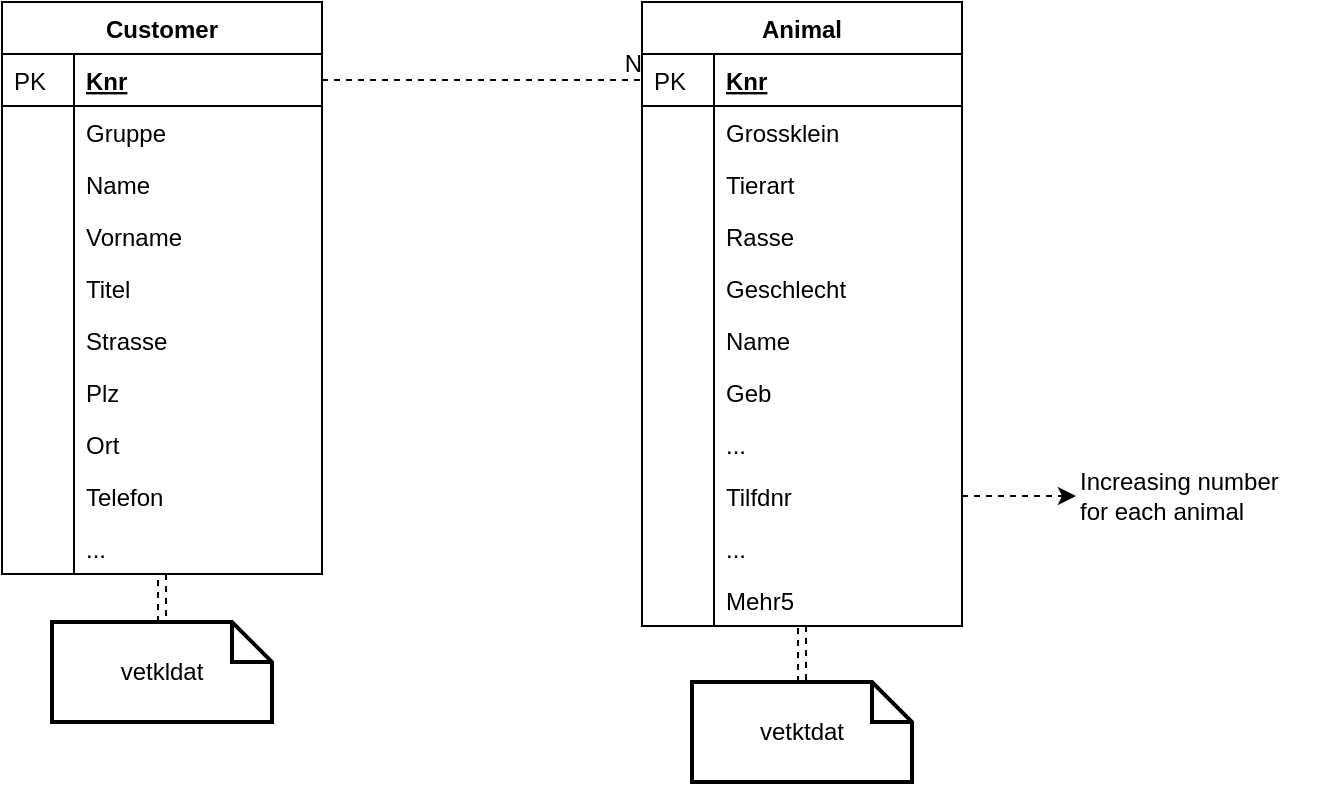 <mxfile version="12.6.6" type="device"><diagram id="C5RBs43oDa-KdzZeNtuy" name="Page-1"><mxGraphModel dx="837" dy="777" grid="1" gridSize="10" guides="1" tooltips="1" connect="1" arrows="1" fold="1" page="1" pageScale="1" pageWidth="827" pageHeight="1169" math="0" shadow="0"><root><mxCell id="WIyWlLk6GJQsqaUBKTNV-0"/><mxCell id="WIyWlLk6GJQsqaUBKTNV-1" parent="WIyWlLk6GJQsqaUBKTNV-0"/><mxCell id="zkfFHV4jXpPFQw0GAbJ--51" value="Customer" style="swimlane;fontStyle=1;childLayout=stackLayout;horizontal=1;startSize=26;horizontalStack=0;resizeParent=1;resizeLast=0;collapsible=1;marginBottom=0;rounded=0;shadow=0;strokeWidth=1;" parent="WIyWlLk6GJQsqaUBKTNV-1" vertex="1"><mxGeometry x="160" y="120" width="160" height="286" as="geometry"><mxRectangle x="20" y="80" width="160" height="26" as="alternateBounds"/></mxGeometry></mxCell><mxCell id="zkfFHV4jXpPFQw0GAbJ--52" value="Knr" style="shape=partialRectangle;top=0;left=0;right=0;bottom=1;align=left;verticalAlign=top;fillColor=none;spacingLeft=40;spacingRight=4;overflow=hidden;rotatable=0;points=[[0,0.5],[1,0.5]];portConstraint=eastwest;dropTarget=0;rounded=0;shadow=0;strokeWidth=1;fontStyle=5" parent="zkfFHV4jXpPFQw0GAbJ--51" vertex="1"><mxGeometry y="26" width="160" height="26" as="geometry"/></mxCell><mxCell id="zkfFHV4jXpPFQw0GAbJ--53" value="PK" style="shape=partialRectangle;top=0;left=0;bottom=0;fillColor=none;align=left;verticalAlign=top;spacingLeft=4;spacingRight=4;overflow=hidden;rotatable=0;points=[];portConstraint=eastwest;part=1;" parent="zkfFHV4jXpPFQw0GAbJ--52" vertex="1" connectable="0"><mxGeometry width="36" height="26" as="geometry"/></mxCell><mxCell id="zkfFHV4jXpPFQw0GAbJ--54" value="Gruppe" style="shape=partialRectangle;top=0;left=0;right=0;bottom=0;align=left;verticalAlign=top;fillColor=none;spacingLeft=40;spacingRight=4;overflow=hidden;rotatable=0;points=[[0,0.5],[1,0.5]];portConstraint=eastwest;dropTarget=0;rounded=0;shadow=0;strokeWidth=1;" parent="zkfFHV4jXpPFQw0GAbJ--51" vertex="1"><mxGeometry y="52" width="160" height="26" as="geometry"/></mxCell><mxCell id="zkfFHV4jXpPFQw0GAbJ--55" value="" style="shape=partialRectangle;top=0;left=0;bottom=0;fillColor=none;align=left;verticalAlign=top;spacingLeft=4;spacingRight=4;overflow=hidden;rotatable=0;points=[];portConstraint=eastwest;part=1;" parent="zkfFHV4jXpPFQw0GAbJ--54" vertex="1" connectable="0"><mxGeometry width="36" height="26" as="geometry"/></mxCell><mxCell id="XitENdQ71BVjV8tZjBRD-0" value="Name" style="shape=partialRectangle;top=0;left=0;right=0;bottom=0;align=left;verticalAlign=top;fillColor=none;spacingLeft=40;spacingRight=4;overflow=hidden;rotatable=0;points=[[0,0.5],[1,0.5]];portConstraint=eastwest;dropTarget=0;rounded=0;shadow=0;strokeWidth=1;" vertex="1" parent="zkfFHV4jXpPFQw0GAbJ--51"><mxGeometry y="78" width="160" height="26" as="geometry"/></mxCell><mxCell id="XitENdQ71BVjV8tZjBRD-1" value="" style="shape=partialRectangle;top=0;left=0;bottom=0;fillColor=none;align=left;verticalAlign=top;spacingLeft=4;spacingRight=4;overflow=hidden;rotatable=0;points=[];portConstraint=eastwest;part=1;" vertex="1" connectable="0" parent="XitENdQ71BVjV8tZjBRD-0"><mxGeometry width="36" height="26" as="geometry"/></mxCell><mxCell id="XitENdQ71BVjV8tZjBRD-4" value="Vorname" style="shape=partialRectangle;top=0;left=0;right=0;bottom=0;align=left;verticalAlign=top;fillColor=none;spacingLeft=40;spacingRight=4;overflow=hidden;rotatable=0;points=[[0,0.5],[1,0.5]];portConstraint=eastwest;dropTarget=0;rounded=0;shadow=0;strokeWidth=1;" vertex="1" parent="zkfFHV4jXpPFQw0GAbJ--51"><mxGeometry y="104" width="160" height="26" as="geometry"/></mxCell><mxCell id="XitENdQ71BVjV8tZjBRD-5" value="" style="shape=partialRectangle;top=0;left=0;bottom=0;fillColor=none;align=left;verticalAlign=top;spacingLeft=4;spacingRight=4;overflow=hidden;rotatable=0;points=[];portConstraint=eastwest;part=1;" vertex="1" connectable="0" parent="XitENdQ71BVjV8tZjBRD-4"><mxGeometry width="36" height="26" as="geometry"/></mxCell><mxCell id="XitENdQ71BVjV8tZjBRD-8" value="Titel" style="shape=partialRectangle;top=0;left=0;right=0;bottom=0;align=left;verticalAlign=top;fillColor=none;spacingLeft=40;spacingRight=4;overflow=hidden;rotatable=0;points=[[0,0.5],[1,0.5]];portConstraint=eastwest;dropTarget=0;rounded=0;shadow=0;strokeWidth=1;" vertex="1" parent="zkfFHV4jXpPFQw0GAbJ--51"><mxGeometry y="130" width="160" height="26" as="geometry"/></mxCell><mxCell id="XitENdQ71BVjV8tZjBRD-9" value="" style="shape=partialRectangle;top=0;left=0;bottom=0;fillColor=none;align=left;verticalAlign=top;spacingLeft=4;spacingRight=4;overflow=hidden;rotatable=0;points=[];portConstraint=eastwest;part=1;" vertex="1" connectable="0" parent="XitENdQ71BVjV8tZjBRD-8"><mxGeometry width="36" height="26" as="geometry"/></mxCell><mxCell id="XitENdQ71BVjV8tZjBRD-10" value="Strasse" style="shape=partialRectangle;top=0;left=0;right=0;bottom=0;align=left;verticalAlign=top;fillColor=none;spacingLeft=40;spacingRight=4;overflow=hidden;rotatable=0;points=[[0,0.5],[1,0.5]];portConstraint=eastwest;dropTarget=0;rounded=0;shadow=0;strokeWidth=1;" vertex="1" parent="zkfFHV4jXpPFQw0GAbJ--51"><mxGeometry y="156" width="160" height="26" as="geometry"/></mxCell><mxCell id="XitENdQ71BVjV8tZjBRD-11" value="" style="shape=partialRectangle;top=0;left=0;bottom=0;fillColor=none;align=left;verticalAlign=top;spacingLeft=4;spacingRight=4;overflow=hidden;rotatable=0;points=[];portConstraint=eastwest;part=1;" vertex="1" connectable="0" parent="XitENdQ71BVjV8tZjBRD-10"><mxGeometry width="36" height="26" as="geometry"/></mxCell><mxCell id="XitENdQ71BVjV8tZjBRD-12" value="Plz" style="shape=partialRectangle;top=0;left=0;right=0;bottom=0;align=left;verticalAlign=top;fillColor=none;spacingLeft=40;spacingRight=4;overflow=hidden;rotatable=0;points=[[0,0.5],[1,0.5]];portConstraint=eastwest;dropTarget=0;rounded=0;shadow=0;strokeWidth=1;" vertex="1" parent="zkfFHV4jXpPFQw0GAbJ--51"><mxGeometry y="182" width="160" height="26" as="geometry"/></mxCell><mxCell id="XitENdQ71BVjV8tZjBRD-13" value="" style="shape=partialRectangle;top=0;left=0;bottom=0;fillColor=none;align=left;verticalAlign=top;spacingLeft=4;spacingRight=4;overflow=hidden;rotatable=0;points=[];portConstraint=eastwest;part=1;" vertex="1" connectable="0" parent="XitENdQ71BVjV8tZjBRD-12"><mxGeometry width="36" height="26" as="geometry"/></mxCell><mxCell id="XitENdQ71BVjV8tZjBRD-14" value="Ort" style="shape=partialRectangle;top=0;left=0;right=0;bottom=0;align=left;verticalAlign=top;fillColor=none;spacingLeft=40;spacingRight=4;overflow=hidden;rotatable=0;points=[[0,0.5],[1,0.5]];portConstraint=eastwest;dropTarget=0;rounded=0;shadow=0;strokeWidth=1;" vertex="1" parent="zkfFHV4jXpPFQw0GAbJ--51"><mxGeometry y="208" width="160" height="26" as="geometry"/></mxCell><mxCell id="XitENdQ71BVjV8tZjBRD-15" value="" style="shape=partialRectangle;top=0;left=0;bottom=0;fillColor=none;align=left;verticalAlign=top;spacingLeft=4;spacingRight=4;overflow=hidden;rotatable=0;points=[];portConstraint=eastwest;part=1;" vertex="1" connectable="0" parent="XitENdQ71BVjV8tZjBRD-14"><mxGeometry width="36" height="26" as="geometry"/></mxCell><mxCell id="XitENdQ71BVjV8tZjBRD-16" value="Telefon" style="shape=partialRectangle;top=0;left=0;right=0;bottom=0;align=left;verticalAlign=top;fillColor=none;spacingLeft=40;spacingRight=4;overflow=hidden;rotatable=0;points=[[0,0.5],[1,0.5]];portConstraint=eastwest;dropTarget=0;rounded=0;shadow=0;strokeWidth=1;" vertex="1" parent="zkfFHV4jXpPFQw0GAbJ--51"><mxGeometry y="234" width="160" height="26" as="geometry"/></mxCell><mxCell id="XitENdQ71BVjV8tZjBRD-17" value="" style="shape=partialRectangle;top=0;left=0;bottom=0;fillColor=none;align=left;verticalAlign=top;spacingLeft=4;spacingRight=4;overflow=hidden;rotatable=0;points=[];portConstraint=eastwest;part=1;" vertex="1" connectable="0" parent="XitENdQ71BVjV8tZjBRD-16"><mxGeometry width="36" height="26" as="geometry"/></mxCell><mxCell id="XitENdQ71BVjV8tZjBRD-36" value="..." style="shape=partialRectangle;top=0;left=0;right=0;bottom=0;align=left;verticalAlign=top;fillColor=none;spacingLeft=40;spacingRight=4;overflow=hidden;rotatable=0;points=[[0,0.5],[1,0.5]];portConstraint=eastwest;dropTarget=0;rounded=0;shadow=0;strokeWidth=1;" vertex="1" parent="zkfFHV4jXpPFQw0GAbJ--51"><mxGeometry y="260" width="160" height="26" as="geometry"/></mxCell><mxCell id="XitENdQ71BVjV8tZjBRD-37" value="" style="shape=partialRectangle;top=0;left=0;bottom=0;fillColor=none;align=left;verticalAlign=top;spacingLeft=4;spacingRight=4;overflow=hidden;rotatable=0;points=[];portConstraint=eastwest;part=1;" vertex="1" connectable="0" parent="XitENdQ71BVjV8tZjBRD-36"><mxGeometry width="36" height="26" as="geometry"/></mxCell><mxCell id="XitENdQ71BVjV8tZjBRD-3" style="edgeStyle=orthogonalEdgeStyle;rounded=0;orthogonalLoop=1;jettySize=auto;html=1;exitX=0.5;exitY=0;exitDx=0;exitDy=0;exitPerimeter=0;dashed=1;shape=link;" edge="1" parent="WIyWlLk6GJQsqaUBKTNV-1" source="XitENdQ71BVjV8tZjBRD-2" target="zkfFHV4jXpPFQw0GAbJ--51"><mxGeometry relative="1" as="geometry"/></mxCell><mxCell id="XitENdQ71BVjV8tZjBRD-2" value="vetkldat" style="shape=note;size=20;whiteSpace=wrap;html=1;strokeWidth=2;" vertex="1" parent="WIyWlLk6GJQsqaUBKTNV-1"><mxGeometry x="185" y="430" width="110" height="50" as="geometry"/></mxCell><mxCell id="XitENdQ71BVjV8tZjBRD-38" value="Animal" style="swimlane;fontStyle=1;childLayout=stackLayout;horizontal=1;startSize=26;horizontalStack=0;resizeParent=1;resizeLast=0;collapsible=1;marginBottom=0;rounded=0;shadow=0;strokeWidth=1;" vertex="1" parent="WIyWlLk6GJQsqaUBKTNV-1"><mxGeometry x="480" y="120" width="160" height="312" as="geometry"><mxRectangle x="20" y="80" width="160" height="26" as="alternateBounds"/></mxGeometry></mxCell><mxCell id="XitENdQ71BVjV8tZjBRD-39" value="Knr" style="shape=partialRectangle;top=0;left=0;right=0;bottom=1;align=left;verticalAlign=top;fillColor=none;spacingLeft=40;spacingRight=4;overflow=hidden;rotatable=0;points=[[0,0.5],[1,0.5]];portConstraint=eastwest;dropTarget=0;rounded=0;shadow=0;strokeWidth=1;fontStyle=5" vertex="1" parent="XitENdQ71BVjV8tZjBRD-38"><mxGeometry y="26" width="160" height="26" as="geometry"/></mxCell><mxCell id="XitENdQ71BVjV8tZjBRD-40" value="PK" style="shape=partialRectangle;top=0;left=0;bottom=0;fillColor=none;align=left;verticalAlign=top;spacingLeft=4;spacingRight=4;overflow=hidden;rotatable=0;points=[];portConstraint=eastwest;part=1;" vertex="1" connectable="0" parent="XitENdQ71BVjV8tZjBRD-39"><mxGeometry width="36" height="26" as="geometry"/></mxCell><mxCell id="XitENdQ71BVjV8tZjBRD-57" value="Grossklein" style="shape=partialRectangle;top=0;left=0;right=0;bottom=0;align=left;verticalAlign=top;fillColor=none;spacingLeft=40;spacingRight=4;overflow=hidden;rotatable=0;points=[[0,0.5],[1,0.5]];portConstraint=eastwest;dropTarget=0;rounded=0;shadow=0;strokeWidth=1;" vertex="1" parent="XitENdQ71BVjV8tZjBRD-38"><mxGeometry y="52" width="160" height="26" as="geometry"/></mxCell><mxCell id="XitENdQ71BVjV8tZjBRD-58" value="" style="shape=partialRectangle;top=0;left=0;bottom=0;fillColor=none;align=left;verticalAlign=top;spacingLeft=4;spacingRight=4;overflow=hidden;rotatable=0;points=[];portConstraint=eastwest;part=1;" vertex="1" connectable="0" parent="XitENdQ71BVjV8tZjBRD-57"><mxGeometry width="36" height="26" as="geometry"/></mxCell><mxCell id="XitENdQ71BVjV8tZjBRD-59" value="Tierart" style="shape=partialRectangle;top=0;left=0;right=0;bottom=0;align=left;verticalAlign=top;fillColor=none;spacingLeft=40;spacingRight=4;overflow=hidden;rotatable=0;points=[[0,0.5],[1,0.5]];portConstraint=eastwest;dropTarget=0;rounded=0;shadow=0;strokeWidth=1;" vertex="1" parent="XitENdQ71BVjV8tZjBRD-38"><mxGeometry y="78" width="160" height="26" as="geometry"/></mxCell><mxCell id="XitENdQ71BVjV8tZjBRD-60" value="" style="shape=partialRectangle;top=0;left=0;bottom=0;fillColor=none;align=left;verticalAlign=top;spacingLeft=4;spacingRight=4;overflow=hidden;rotatable=0;points=[];portConstraint=eastwest;part=1;" vertex="1" connectable="0" parent="XitENdQ71BVjV8tZjBRD-59"><mxGeometry width="36" height="26" as="geometry"/></mxCell><mxCell id="XitENdQ71BVjV8tZjBRD-61" value="Rasse" style="shape=partialRectangle;top=0;left=0;right=0;bottom=0;align=left;verticalAlign=top;fillColor=none;spacingLeft=40;spacingRight=4;overflow=hidden;rotatable=0;points=[[0,0.5],[1,0.5]];portConstraint=eastwest;dropTarget=0;rounded=0;shadow=0;strokeWidth=1;" vertex="1" parent="XitENdQ71BVjV8tZjBRD-38"><mxGeometry y="104" width="160" height="26" as="geometry"/></mxCell><mxCell id="XitENdQ71BVjV8tZjBRD-62" value="" style="shape=partialRectangle;top=0;left=0;bottom=0;fillColor=none;align=left;verticalAlign=top;spacingLeft=4;spacingRight=4;overflow=hidden;rotatable=0;points=[];portConstraint=eastwest;part=1;" vertex="1" connectable="0" parent="XitENdQ71BVjV8tZjBRD-61"><mxGeometry width="36" height="26" as="geometry"/></mxCell><mxCell id="XitENdQ71BVjV8tZjBRD-63" value="Geschlecht" style="shape=partialRectangle;top=0;left=0;right=0;bottom=0;align=left;verticalAlign=top;fillColor=none;spacingLeft=40;spacingRight=4;overflow=hidden;rotatable=0;points=[[0,0.5],[1,0.5]];portConstraint=eastwest;dropTarget=0;rounded=0;shadow=0;strokeWidth=1;" vertex="1" parent="XitENdQ71BVjV8tZjBRD-38"><mxGeometry y="130" width="160" height="26" as="geometry"/></mxCell><mxCell id="XitENdQ71BVjV8tZjBRD-64" value="" style="shape=partialRectangle;top=0;left=0;bottom=0;fillColor=none;align=left;verticalAlign=top;spacingLeft=4;spacingRight=4;overflow=hidden;rotatable=0;points=[];portConstraint=eastwest;part=1;" vertex="1" connectable="0" parent="XitENdQ71BVjV8tZjBRD-63"><mxGeometry width="36" height="26" as="geometry"/></mxCell><mxCell id="XitENdQ71BVjV8tZjBRD-65" value="Name" style="shape=partialRectangle;top=0;left=0;right=0;bottom=0;align=left;verticalAlign=top;fillColor=none;spacingLeft=40;spacingRight=4;overflow=hidden;rotatable=0;points=[[0,0.5],[1,0.5]];portConstraint=eastwest;dropTarget=0;rounded=0;shadow=0;strokeWidth=1;" vertex="1" parent="XitENdQ71BVjV8tZjBRD-38"><mxGeometry y="156" width="160" height="26" as="geometry"/></mxCell><mxCell id="XitENdQ71BVjV8tZjBRD-66" value="" style="shape=partialRectangle;top=0;left=0;bottom=0;fillColor=none;align=left;verticalAlign=top;spacingLeft=4;spacingRight=4;overflow=hidden;rotatable=0;points=[];portConstraint=eastwest;part=1;" vertex="1" connectable="0" parent="XitENdQ71BVjV8tZjBRD-65"><mxGeometry width="36" height="26" as="geometry"/></mxCell><mxCell id="XitENdQ71BVjV8tZjBRD-67" value="Geb" style="shape=partialRectangle;top=0;left=0;right=0;bottom=0;align=left;verticalAlign=top;fillColor=none;spacingLeft=40;spacingRight=4;overflow=hidden;rotatable=0;points=[[0,0.5],[1,0.5]];portConstraint=eastwest;dropTarget=0;rounded=0;shadow=0;strokeWidth=1;" vertex="1" parent="XitENdQ71BVjV8tZjBRD-38"><mxGeometry y="182" width="160" height="26" as="geometry"/></mxCell><mxCell id="XitENdQ71BVjV8tZjBRD-68" value="" style="shape=partialRectangle;top=0;left=0;bottom=0;fillColor=none;align=left;verticalAlign=top;spacingLeft=4;spacingRight=4;overflow=hidden;rotatable=0;points=[];portConstraint=eastwest;part=1;" vertex="1" connectable="0" parent="XitENdQ71BVjV8tZjBRD-67"><mxGeometry width="36" height="26" as="geometry"/></mxCell><mxCell id="XitENdQ71BVjV8tZjBRD-71" value="..." style="shape=partialRectangle;top=0;left=0;right=0;bottom=0;align=left;verticalAlign=top;fillColor=none;spacingLeft=40;spacingRight=4;overflow=hidden;rotatable=0;points=[[0,0.5],[1,0.5]];portConstraint=eastwest;dropTarget=0;rounded=0;shadow=0;strokeWidth=1;" vertex="1" parent="XitENdQ71BVjV8tZjBRD-38"><mxGeometry y="208" width="160" height="26" as="geometry"/></mxCell><mxCell id="XitENdQ71BVjV8tZjBRD-72" value="" style="shape=partialRectangle;top=0;left=0;bottom=0;fillColor=none;align=left;verticalAlign=top;spacingLeft=4;spacingRight=4;overflow=hidden;rotatable=0;points=[];portConstraint=eastwest;part=1;" vertex="1" connectable="0" parent="XitENdQ71BVjV8tZjBRD-71"><mxGeometry width="36" height="26" as="geometry"/></mxCell><mxCell id="XitENdQ71BVjV8tZjBRD-69" value="Tilfdnr" style="shape=partialRectangle;top=0;left=0;right=0;bottom=0;align=left;verticalAlign=top;fillColor=none;spacingLeft=40;spacingRight=4;overflow=hidden;rotatable=0;points=[[0,0.5],[1,0.5]];portConstraint=eastwest;dropTarget=0;rounded=0;shadow=0;strokeWidth=1;" vertex="1" parent="XitENdQ71BVjV8tZjBRD-38"><mxGeometry y="234" width="160" height="26" as="geometry"/></mxCell><mxCell id="XitENdQ71BVjV8tZjBRD-70" value="" style="shape=partialRectangle;top=0;left=0;bottom=0;fillColor=none;align=left;verticalAlign=top;spacingLeft=4;spacingRight=4;overflow=hidden;rotatable=0;points=[];portConstraint=eastwest;part=1;" vertex="1" connectable="0" parent="XitENdQ71BVjV8tZjBRD-69"><mxGeometry width="36" height="26" as="geometry"/></mxCell><mxCell id="XitENdQ71BVjV8tZjBRD-73" value="..." style="shape=partialRectangle;top=0;left=0;right=0;bottom=0;align=left;verticalAlign=top;fillColor=none;spacingLeft=40;spacingRight=4;overflow=hidden;rotatable=0;points=[[0,0.5],[1,0.5]];portConstraint=eastwest;dropTarget=0;rounded=0;shadow=0;strokeWidth=1;" vertex="1" parent="XitENdQ71BVjV8tZjBRD-38"><mxGeometry y="260" width="160" height="26" as="geometry"/></mxCell><mxCell id="XitENdQ71BVjV8tZjBRD-74" value="" style="shape=partialRectangle;top=0;left=0;bottom=0;fillColor=none;align=left;verticalAlign=top;spacingLeft=4;spacingRight=4;overflow=hidden;rotatable=0;points=[];portConstraint=eastwest;part=1;" vertex="1" connectable="0" parent="XitENdQ71BVjV8tZjBRD-73"><mxGeometry width="36" height="26" as="geometry"/></mxCell><mxCell id="XitENdQ71BVjV8tZjBRD-75" value="Mehr5" style="shape=partialRectangle;top=0;left=0;right=0;bottom=0;align=left;verticalAlign=top;fillColor=none;spacingLeft=40;spacingRight=4;overflow=hidden;rotatable=0;points=[[0,0.5],[1,0.5]];portConstraint=eastwest;dropTarget=0;rounded=0;shadow=0;strokeWidth=1;" vertex="1" parent="XitENdQ71BVjV8tZjBRD-38"><mxGeometry y="286" width="160" height="26" as="geometry"/></mxCell><mxCell id="XitENdQ71BVjV8tZjBRD-76" value="" style="shape=partialRectangle;top=0;left=0;bottom=0;fillColor=none;align=left;verticalAlign=top;spacingLeft=4;spacingRight=4;overflow=hidden;rotatable=0;points=[];portConstraint=eastwest;part=1;" vertex="1" connectable="0" parent="XitENdQ71BVjV8tZjBRD-75"><mxGeometry width="36" height="26" as="geometry"/></mxCell><mxCell id="XitENdQ71BVjV8tZjBRD-78" style="edgeStyle=orthogonalEdgeStyle;shape=link;rounded=0;orthogonalLoop=1;jettySize=auto;html=1;exitX=0.5;exitY=0;exitDx=0;exitDy=0;exitPerimeter=0;dashed=1;" edge="1" parent="WIyWlLk6GJQsqaUBKTNV-1" source="XitENdQ71BVjV8tZjBRD-77" target="XitENdQ71BVjV8tZjBRD-38"><mxGeometry relative="1" as="geometry"/></mxCell><mxCell id="XitENdQ71BVjV8tZjBRD-77" value="vetktdat" style="shape=note;size=20;whiteSpace=wrap;html=1;strokeWidth=2;" vertex="1" parent="WIyWlLk6GJQsqaUBKTNV-1"><mxGeometry x="505" y="460" width="110" height="50" as="geometry"/></mxCell><mxCell id="XitENdQ71BVjV8tZjBRD-79" value="" style="endArrow=none;html=1;rounded=0;dashed=1;exitX=1;exitY=0.5;exitDx=0;exitDy=0;entryX=0;entryY=0.5;entryDx=0;entryDy=0;" edge="1" parent="WIyWlLk6GJQsqaUBKTNV-1" source="zkfFHV4jXpPFQw0GAbJ--52" target="XitENdQ71BVjV8tZjBRD-39"><mxGeometry relative="1" as="geometry"><mxPoint x="340" y="80" as="sourcePoint"/><mxPoint x="500" y="80" as="targetPoint"/></mxGeometry></mxCell><mxCell id="XitENdQ71BVjV8tZjBRD-80" value="N" style="resizable=0;html=1;align=right;verticalAlign=bottom;" connectable="0" vertex="1" parent="XitENdQ71BVjV8tZjBRD-79"><mxGeometry x="1" relative="1" as="geometry"/></mxCell><mxCell id="XitENdQ71BVjV8tZjBRD-81" value="Increasing number&lt;br&gt;for each animal" style="text;html=1;align=left;verticalAlign=middle;resizable=0;points=[];autosize=1;" vertex="1" parent="WIyWlLk6GJQsqaUBKTNV-1"><mxGeometry x="697" y="352" width="130" height="30" as="geometry"/></mxCell><mxCell id="XitENdQ71BVjV8tZjBRD-82" style="edgeStyle=orthogonalEdgeStyle;rounded=0;orthogonalLoop=1;jettySize=auto;html=1;exitX=1;exitY=0.5;exitDx=0;exitDy=0;dashed=1;" edge="1" parent="WIyWlLk6GJQsqaUBKTNV-1" source="XitENdQ71BVjV8tZjBRD-69" target="XitENdQ71BVjV8tZjBRD-81"><mxGeometry relative="1" as="geometry"/></mxCell></root></mxGraphModel></diagram></mxfile>